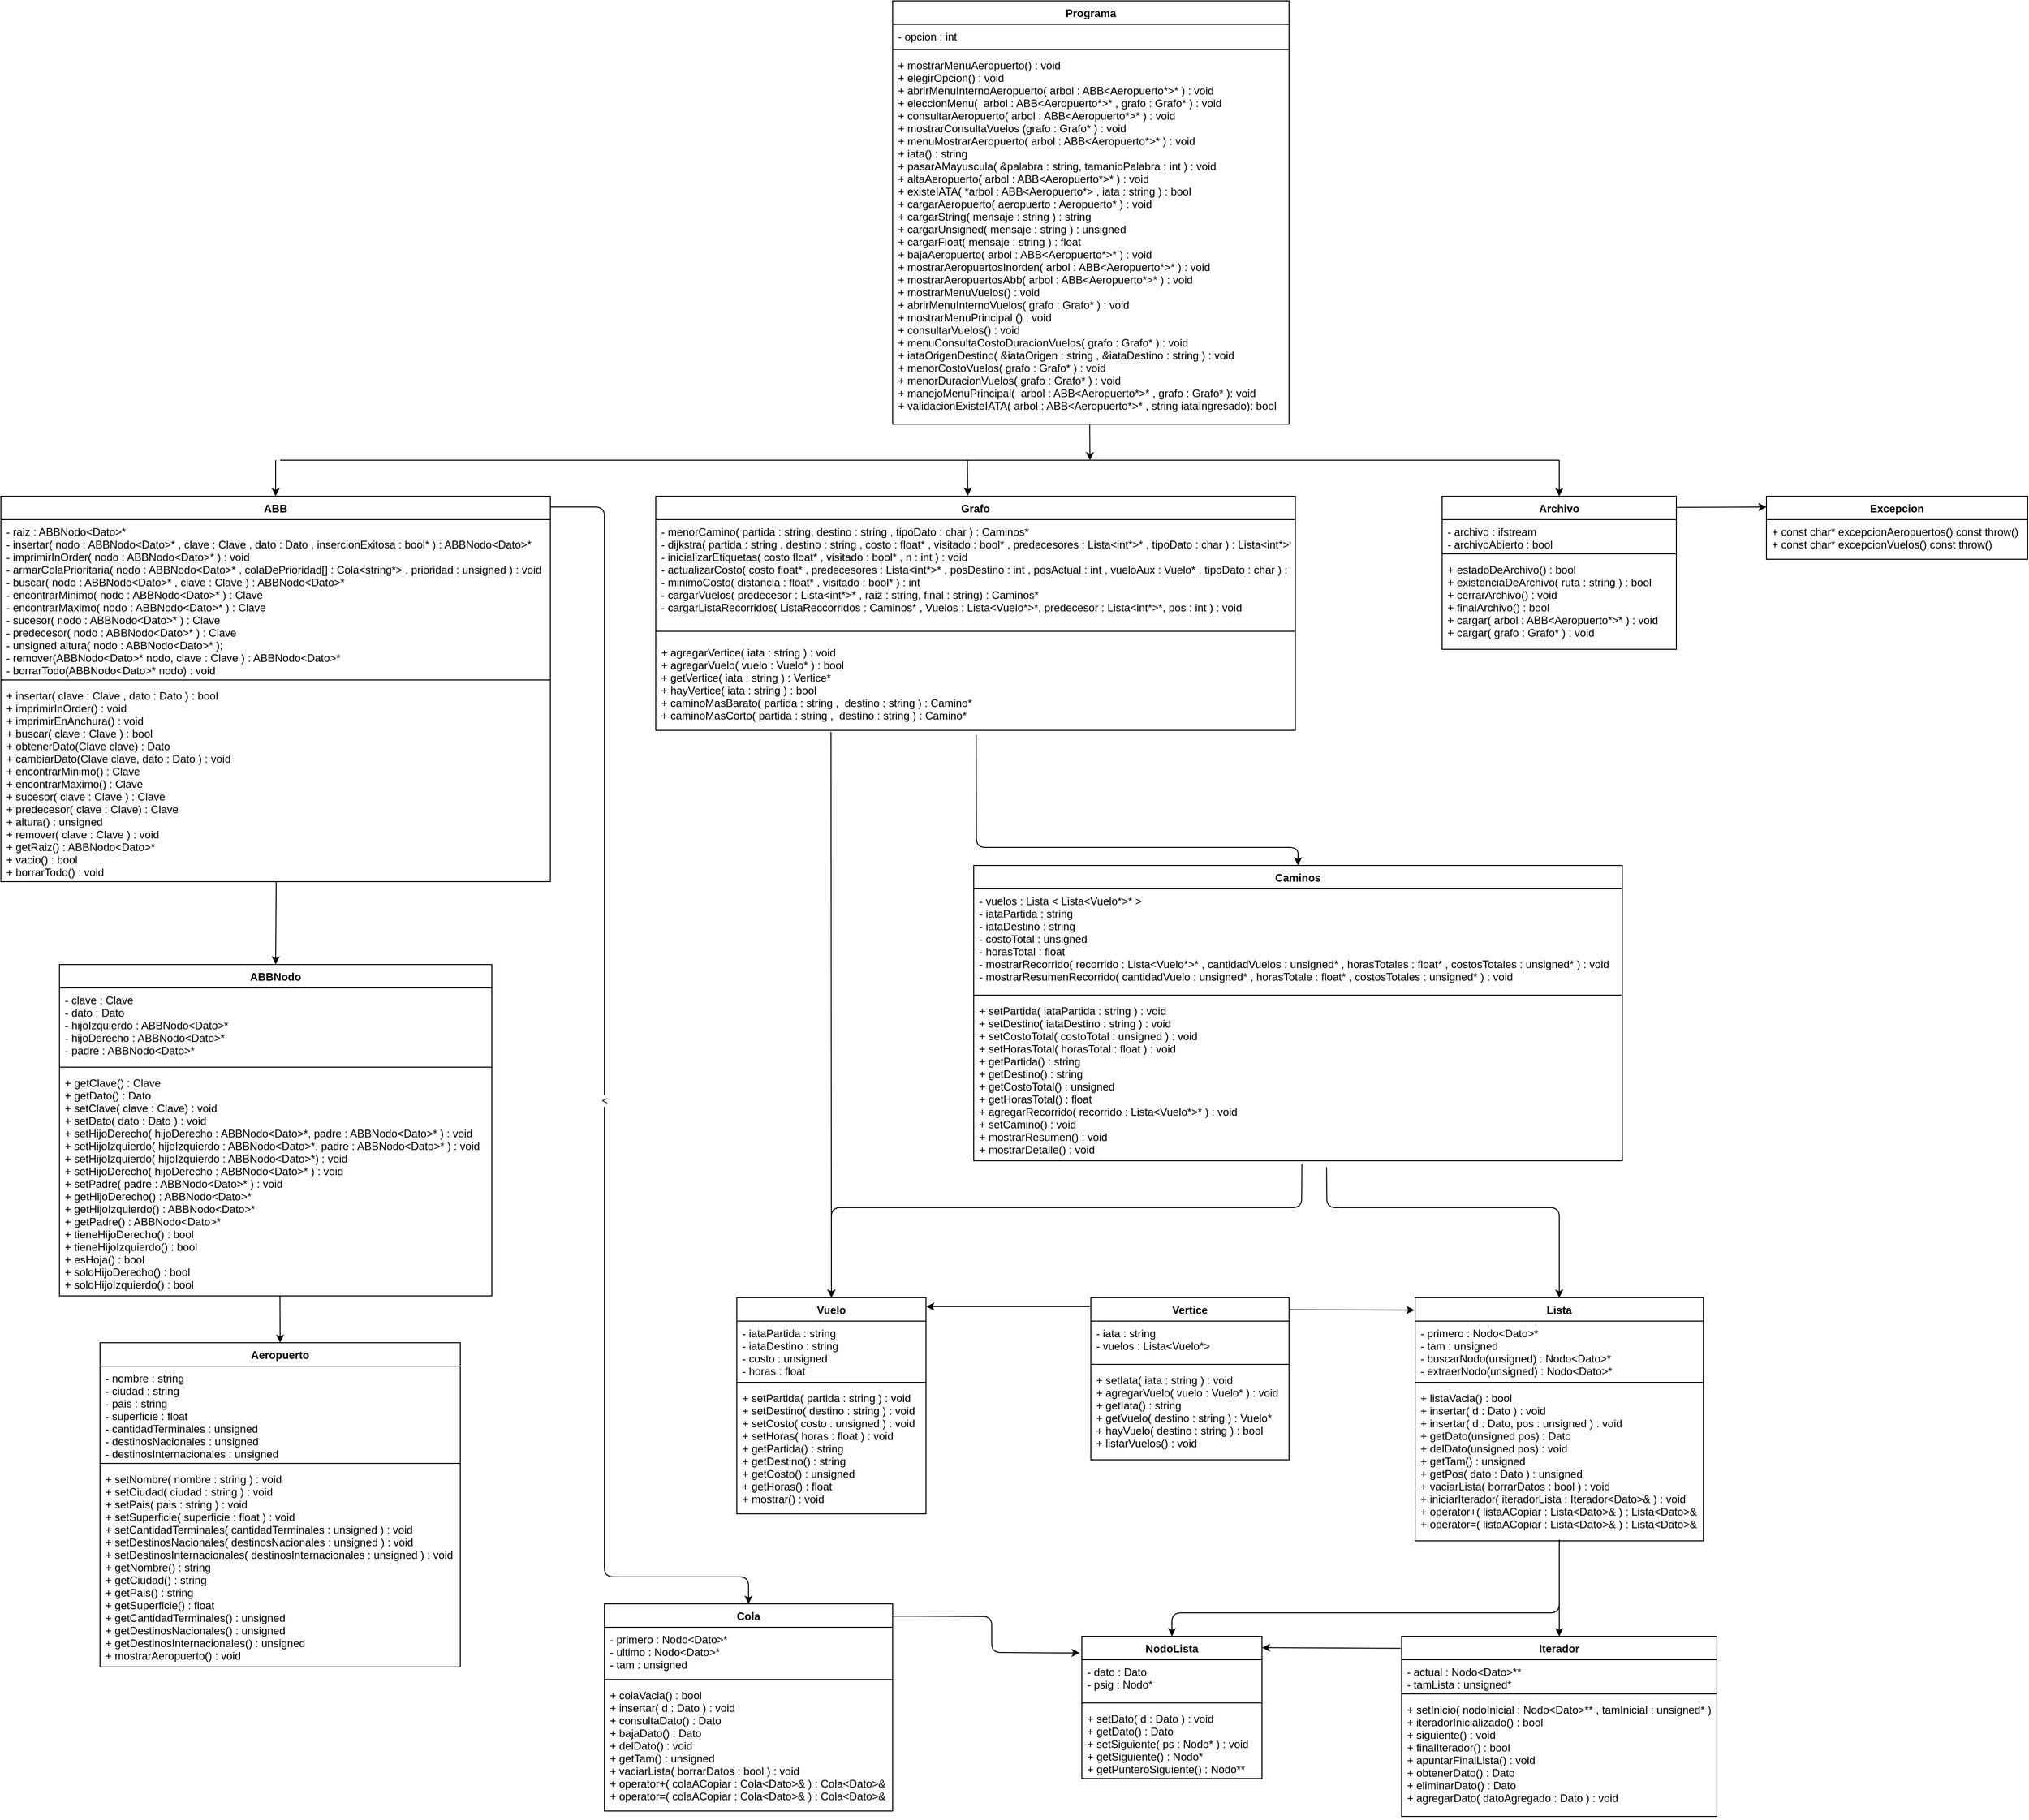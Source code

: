 <mxfile version="13.6.2" type="device"><diagram id="EdlmOmNtCArlToKHV2qx" name="Page-1"><mxGraphModel dx="2365" dy="1478" grid="1" gridSize="10" guides="1" tooltips="1" connect="1" arrows="1" fold="1" page="1" pageScale="1" pageWidth="827" pageHeight="1169" math="0" shadow="0"><root><mxCell id="0"/><mxCell id="1" parent="0"/><mxCell id="-41DYTBYO5RhcTY8JkM4-1" value="Archivo" style="swimlane;fontStyle=1;align=center;verticalAlign=top;childLayout=stackLayout;horizontal=1;startSize=26;horizontalStack=0;resizeParent=1;resizeParentMax=0;resizeLast=0;collapsible=1;marginBottom=0;" parent="1" vertex="1"><mxGeometry x="1610" y="610" width="260" height="170" as="geometry"><mxRectangle x="80" y="40" width="80" height="26" as="alternateBounds"/></mxGeometry></mxCell><mxCell id="-41DYTBYO5RhcTY8JkM4-2" value="- archivo : ifstream&#10;- archivoAbierto : bool" style="text;strokeColor=none;fillColor=none;align=left;verticalAlign=top;spacingLeft=4;spacingRight=4;overflow=hidden;rotatable=0;points=[[0,0.5],[1,0.5]];portConstraint=eastwest;" parent="-41DYTBYO5RhcTY8JkM4-1" vertex="1"><mxGeometry y="26" width="260" height="34" as="geometry"/></mxCell><mxCell id="-41DYTBYO5RhcTY8JkM4-3" value="" style="line;strokeWidth=1;fillColor=none;align=left;verticalAlign=middle;spacingTop=-1;spacingLeft=3;spacingRight=3;rotatable=0;labelPosition=right;points=[];portConstraint=eastwest;" parent="-41DYTBYO5RhcTY8JkM4-1" vertex="1"><mxGeometry y="60" width="260" height="8" as="geometry"/></mxCell><mxCell id="-41DYTBYO5RhcTY8JkM4-4" value="+ estadoDeArchivo() : bool &#10;+ existenciaDeArchivo( ruta : string ) : bool &#10;+ cerrarArchivo() : void &#10;+ finalArchivo() : bool &#10;+ cargar( arbol : ABB&lt;Aeropuerto*&gt;* ) : void &#10;+ cargar( grafo : Grafo* ) : void " style="text;strokeColor=none;fillColor=none;align=left;verticalAlign=top;spacingLeft=4;spacingRight=4;overflow=hidden;rotatable=0;points=[[0,0.5],[1,0.5]];portConstraint=eastwest;" parent="-41DYTBYO5RhcTY8JkM4-1" vertex="1"><mxGeometry y="68" width="260" height="102" as="geometry"/></mxCell><mxCell id="-41DYTBYO5RhcTY8JkM4-178" value="Excepcion" style="swimlane;fontStyle=1;align=center;verticalAlign=top;childLayout=stackLayout;horizontal=1;startSize=26;horizontalStack=0;resizeParent=1;resizeParentMax=0;resizeLast=0;collapsible=1;marginBottom=0;" parent="1" vertex="1"><mxGeometry x="1970" y="610" width="290" height="70" as="geometry"/></mxCell><mxCell id="-41DYTBYO5RhcTY8JkM4-181" value="+ const char* excepcionAeropuertos() const throw()&#10;+ const char* excepcionVuelos() const throw()" style="text;strokeColor=none;fillColor=none;align=left;verticalAlign=top;spacingLeft=4;spacingRight=4;overflow=hidden;rotatable=0;points=[[0,0.5],[1,0.5]];portConstraint=eastwest;" parent="-41DYTBYO5RhcTY8JkM4-178" vertex="1"><mxGeometry y="26" width="290" height="44" as="geometry"/></mxCell><mxCell id="-41DYTBYO5RhcTY8JkM4-17" value="Programa" style="swimlane;fontStyle=1;align=center;verticalAlign=top;childLayout=stackLayout;horizontal=1;startSize=26;horizontalStack=0;resizeParent=1;resizeParentMax=0;resizeLast=0;collapsible=1;marginBottom=0;" parent="1" vertex="1"><mxGeometry x="1000" y="60" width="440" height="470" as="geometry"/></mxCell><mxCell id="-41DYTBYO5RhcTY8JkM4-18" value="- opcion : int" style="text;strokeColor=none;fillColor=none;align=left;verticalAlign=top;spacingLeft=4;spacingRight=4;overflow=hidden;rotatable=0;points=[[0,0.5],[1,0.5]];portConstraint=eastwest;" parent="-41DYTBYO5RhcTY8JkM4-17" vertex="1"><mxGeometry y="26" width="440" height="24" as="geometry"/></mxCell><mxCell id="-41DYTBYO5RhcTY8JkM4-19" value="" style="line;strokeWidth=1;fillColor=none;align=left;verticalAlign=middle;spacingTop=-1;spacingLeft=3;spacingRight=3;rotatable=0;labelPosition=right;points=[];portConstraint=eastwest;" parent="-41DYTBYO5RhcTY8JkM4-17" vertex="1"><mxGeometry y="50" width="440" height="8" as="geometry"/></mxCell><mxCell id="-41DYTBYO5RhcTY8JkM4-20" value="+ mostrarMenuAeropuerto() : void &#10;+ elegirOpcion() : void &#10;+ abrirMenuInternoAeropuerto( arbol : ABB&lt;Aeropuerto*&gt;* ) : void &#10;+ eleccionMenu(  arbol : ABB&lt;Aeropuerto*&gt;* , grafo : Grafo* ) : void &#10;+ consultarAeropuerto( arbol : ABB&lt;Aeropuerto*&gt;* ) : void &#10;+ mostrarConsultaVuelos (grafo : Grafo* ) : void &#10;+ menuMostrarAeropuerto( arbol : ABB&lt;Aeropuerto*&gt;* ) : void &#10;+ iata() : string&#10;+ pasarAMayuscula( &amp;palabra : string, tamanioPalabra : int ) : void &#10;+ altaAeropuerto( arbol : ABB&lt;Aeropuerto*&gt;* ) : void &#10;+ existeIATA( *arbol : ABB&lt;Aeropuerto*&gt; , iata : string ) : bool&#10;+ cargarAeropuerto( aeropuerto : Aeropuerto* ) : void &#10;+ cargarString( mensaje : string ) : string &#10;+ cargarUnsigned( mensaje : string ) : unsigned &#10;+ cargarFloat( mensaje : string ) : float &#10;+ bajaAeropuerto( arbol : ABB&lt;Aeropuerto*&gt;* ) : void &#10;+ mostrarAeropuertosInorden( arbol : ABB&lt;Aeropuerto*&gt;* ) : void &#10;+ mostrarAeropuertosAbb( arbol : ABB&lt;Aeropuerto*&gt;* ) : void &#10;+ mostrarMenuVuelos() : void &#10;+ abrirMenuInternoVuelos( grafo : Grafo* ) : void &#10;+ mostrarMenuPrincipal () : void &#10;+ consultarVuelos() : void &#10;+ menuConsultaCostoDuracionVuelos( grafo : Grafo* ) : void &#10;+ iataOrigenDestino( &amp;iataOrigen : string , &amp;iataDestino : string ) : void &#10;+ menorCostoVuelos( grafo : Grafo* ) : void &#10;+ menorDuracionVuelos( grafo : Grafo* ) : void &#10;+ manejoMenuPrincipal(  arbol : ABB&lt;Aeropuerto*&gt;* , grafo : Grafo* ): void&#10;+ validacionExisteIATA( arbol : ABB&lt;Aeropuerto*&gt;* , string iataIngresado): bool" style="text;strokeColor=none;fillColor=none;align=left;verticalAlign=top;spacingLeft=4;spacingRight=4;overflow=hidden;rotatable=0;points=[[0,0.5],[1,0.5]];portConstraint=eastwest;" parent="-41DYTBYO5RhcTY8JkM4-17" vertex="1"><mxGeometry y="58" width="440" height="412" as="geometry"/></mxCell><mxCell id="-41DYTBYO5RhcTY8JkM4-174" value="ABBNodo" style="swimlane;fontStyle=1;align=center;verticalAlign=top;childLayout=stackLayout;horizontal=1;startSize=26;horizontalStack=0;resizeParent=1;resizeParentMax=0;resizeLast=0;collapsible=1;marginBottom=0;" parent="1" vertex="1"><mxGeometry x="75" y="1130" width="480" height="368" as="geometry"/></mxCell><mxCell id="-41DYTBYO5RhcTY8JkM4-175" value="- clave : Clave&#10;- dato : Dato&#10;- hijoIzquierdo : ABBNodo&lt;Dato&gt;*&#10;- hijoDerecho : ABBNodo&lt;Dato&gt;*&#10;- padre : ABBNodo&lt;Dato&gt;*" style="text;strokeColor=none;fillColor=none;align=left;verticalAlign=top;spacingLeft=4;spacingRight=4;overflow=hidden;rotatable=0;points=[[0,0.5],[1,0.5]];portConstraint=eastwest;" parent="-41DYTBYO5RhcTY8JkM4-174" vertex="1"><mxGeometry y="26" width="480" height="84" as="geometry"/></mxCell><mxCell id="-41DYTBYO5RhcTY8JkM4-176" value="" style="line;strokeWidth=1;fillColor=none;align=left;verticalAlign=middle;spacingTop=-1;spacingLeft=3;spacingRight=3;rotatable=0;labelPosition=right;points=[];portConstraint=eastwest;" parent="-41DYTBYO5RhcTY8JkM4-174" vertex="1"><mxGeometry y="110" width="480" height="8" as="geometry"/></mxCell><mxCell id="-41DYTBYO5RhcTY8JkM4-177" value="+ getClave() : Clave&#10;+ getDato() : Dato&#10;+ setClave( clave : Clave) : void&#10;+ setDato( dato : Dato ) : void&#10;+ setHijoDerecho( hijoDerecho : ABBNodo&lt;Dato&gt;*, padre : ABBNodo&lt;Dato&gt;* ) : void&#10;+ setHijoIzquierdo( hijoIzquierdo : ABBNodo&lt;Dato&gt;*, padre : ABBNodo&lt;Dato&gt;* ) : void&#10;+ setHijoIzquierdo( hijoIzquierdo : ABBNodo&lt;Dato&gt;*) : void&#10;+ setHijoDerecho( hijoDerecho : ABBNodo&lt;Dato&gt;* ) : void&#10;+ setPadre( padre : ABBNodo&lt;Dato&gt;* ) : void&#10;+ getHijoDerecho() : ABBNodo&lt;Dato&gt;*&#10;+ getHijoIzquierdo() : ABBNodo&lt;Dato&gt;*&#10;+ getPadre() : ABBNodo&lt;Dato&gt;*&#10;+ tieneHijoDerecho() : bool &#10;+ tieneHijoIzquierdo() : bool &#10;+ esHoja() : bool &#10;+ soloHijoDerecho() : bool &#10;+ soloHijoIzquierdo() : bool " style="text;strokeColor=none;fillColor=none;align=left;verticalAlign=top;spacingLeft=4;spacingRight=4;overflow=hidden;rotatable=0;points=[[0,0.5],[1,0.5]];portConstraint=eastwest;" parent="-41DYTBYO5RhcTY8JkM4-174" vertex="1"><mxGeometry y="118" width="480" height="250" as="geometry"/></mxCell><mxCell id="-41DYTBYO5RhcTY8JkM4-9" value="Aeropuerto" style="swimlane;fontStyle=1;align=center;verticalAlign=top;childLayout=stackLayout;horizontal=1;startSize=26;horizontalStack=0;resizeParent=1;resizeParentMax=0;resizeLast=0;collapsible=1;marginBottom=0;" parent="1" vertex="1"><mxGeometry x="120" y="1550" width="400" height="360" as="geometry"/></mxCell><mxCell id="-41DYTBYO5RhcTY8JkM4-10" value="- nombre : string&#10;- ciudad : string&#10;- pais : string&#10;- superficie : float&#10;- cantidadTerminales : unsigned&#10;- destinosNacionales : unsigned&#10;- destinosInternacionales : unsigned" style="text;strokeColor=none;fillColor=none;align=left;verticalAlign=top;spacingLeft=4;spacingRight=4;overflow=hidden;rotatable=0;points=[[0,0.5],[1,0.5]];portConstraint=eastwest;" parent="-41DYTBYO5RhcTY8JkM4-9" vertex="1"><mxGeometry y="26" width="400" height="104" as="geometry"/></mxCell><mxCell id="-41DYTBYO5RhcTY8JkM4-11" value="" style="line;strokeWidth=1;fillColor=none;align=left;verticalAlign=middle;spacingTop=-1;spacingLeft=3;spacingRight=3;rotatable=0;labelPosition=right;points=[];portConstraint=eastwest;" parent="-41DYTBYO5RhcTY8JkM4-9" vertex="1"><mxGeometry y="130" width="400" height="8" as="geometry"/></mxCell><mxCell id="-41DYTBYO5RhcTY8JkM4-12" value="+ setNombre( nombre : string ) : void &#10;+ setCiudad( ciudad : string ) : void &#10;+ setPais( pais : string ) : void &#10;+ setSuperficie( superficie : float ) : void &#10;+ setCantidadTerminales( cantidadTerminales : unsigned ) : void &#10;+ setDestinosNacionales( destinosNacionales : unsigned ) : void &#10;+ setDestinosInternacionales( destinosInternacionales : unsigned ) : void &#10;+ getNombre() : string &#10;+ getCiudad() : string &#10;+ getPais() : string &#10;+ getSuperficie() : float &#10;+ getCantidadTerminales() : unsigned &#10;+ getDestinosNacionales() : unsigned &#10;+ getDestinosInternacionales() : unsigned &#10;+ mostrarAeropuerto() : void" style="text;strokeColor=none;fillColor=none;align=left;verticalAlign=top;spacingLeft=4;spacingRight=4;overflow=hidden;rotatable=0;points=[[0,0.5],[1,0.5]];portConstraint=eastwest;spacingTop=0;" parent="-41DYTBYO5RhcTY8JkM4-9" vertex="1"><mxGeometry y="138" width="400" height="222" as="geometry"/></mxCell><mxCell id="-41DYTBYO5RhcTY8JkM4-201" value="" style="endArrow=classic;html=1;entryX=0.5;entryY=0;entryDx=0;entryDy=0;exitX=0.51;exitY=0.999;exitDx=0;exitDy=0;exitPerimeter=0;" parent="1" source="-41DYTBYO5RhcTY8JkM4-177" target="-41DYTBYO5RhcTY8JkM4-9" edge="1"><mxGeometry width="50" height="50" relative="1" as="geometry"><mxPoint x="314" y="1500" as="sourcePoint"/><mxPoint x="316" y="1500" as="targetPoint"/></mxGeometry></mxCell><mxCell id="-41DYTBYO5RhcTY8JkM4-203" value="" style="endArrow=none;html=1;" parent="1" edge="1"><mxGeometry width="50" height="50" relative="1" as="geometry"><mxPoint x="320" y="570" as="sourcePoint"/><mxPoint x="1740" y="570" as="targetPoint"/></mxGeometry></mxCell><mxCell id="-41DYTBYO5RhcTY8JkM4-204" value="" style="endArrow=classic;html=1;exitX=0.497;exitY=1;exitDx=0;exitDy=0;exitPerimeter=0;" parent="1" source="-41DYTBYO5RhcTY8JkM4-20" edge="1"><mxGeometry width="50" height="50" relative="1" as="geometry"><mxPoint x="1370" y="830" as="sourcePoint"/><mxPoint x="1219" y="570" as="targetPoint"/></mxGeometry></mxCell><mxCell id="-41DYTBYO5RhcTY8JkM4-205" value="" style="endArrow=classic;html=1;entryX=0.5;entryY=0;entryDx=0;entryDy=0;" parent="1" target="-41DYTBYO5RhcTY8JkM4-170" edge="1"><mxGeometry width="50" height="50" relative="1" as="geometry"><mxPoint x="315" y="570" as="sourcePoint"/><mxPoint x="1120" y="360" as="targetPoint"/></mxGeometry></mxCell><mxCell id="-41DYTBYO5RhcTY8JkM4-206" value="" style="endArrow=classic;html=1;" parent="1" target="-41DYTBYO5RhcTY8JkM4-1" edge="1"><mxGeometry width="50" height="50" relative="1" as="geometry"><mxPoint x="1740" y="570" as="sourcePoint"/><mxPoint x="1800" y="650" as="targetPoint"/></mxGeometry></mxCell><mxCell id="-41DYTBYO5RhcTY8JkM4-207" value="" style="endArrow=classic;html=1;entryX=0.488;entryY=-0.002;entryDx=0;entryDy=0;entryPerimeter=0;" parent="1" target="-41DYTBYO5RhcTY8JkM4-166" edge="1"><mxGeometry width="50" height="50" relative="1" as="geometry"><mxPoint x="1083" y="570" as="sourcePoint"/><mxPoint x="325.0" y="650" as="targetPoint"/><Array as="points"/></mxGeometry></mxCell><mxCell id="-41DYTBYO5RhcTY8JkM4-213" value="" style="endArrow=classic;html=1;exitX=-0.003;exitY=0.067;exitDx=0;exitDy=0;exitPerimeter=0;entryX=1;entryY=0.08;entryDx=0;entryDy=0;entryPerimeter=0;" parent="1" source="-41DYTBYO5RhcTY8JkM4-182" target="-41DYTBYO5RhcTY8JkM4-190" edge="1"><mxGeometry width="50" height="50" relative="1" as="geometry"><mxPoint x="1730" y="1370" as="sourcePoint"/><mxPoint x="1420" y="1421" as="targetPoint"/></mxGeometry></mxCell><mxCell id="-41DYTBYO5RhcTY8JkM4-218" value="" style="endArrow=classic;html=1;entryX=0.5;entryY=0;entryDx=0;entryDy=0;exitX=0.5;exitY=0.993;exitDx=0;exitDy=0;exitPerimeter=0;" parent="1" source="-41DYTBYO5RhcTY8JkM4-189" target="-41DYTBYO5RhcTY8JkM4-190" edge="1"><mxGeometry width="50" height="50" relative="1" as="geometry"><mxPoint x="1492" y="1353" as="sourcePoint"/><mxPoint x="1540" y="1350" as="targetPoint"/><Array as="points"><mxPoint x="1740" y="1850"/><mxPoint x="1310" y="1850"/></Array></mxGeometry></mxCell><mxCell id="-41DYTBYO5RhcTY8JkM4-219" value="" style="endArrow=classic;html=1;entryX=1.001;entryY=0.041;entryDx=0;entryDy=0;entryPerimeter=0;exitX=-0.005;exitY=0.055;exitDx=0;exitDy=0;exitPerimeter=0;" parent="1" source="-41DYTBYO5RhcTY8JkM4-194" target="-41DYTBYO5RhcTY8JkM4-13" edge="1"><mxGeometry width="50" height="50" relative="1" as="geometry"><mxPoint x="1180" y="1124" as="sourcePoint"/><mxPoint x="1090" y="1080" as="targetPoint"/><Array as="points"/></mxGeometry></mxCell><mxCell id="-41DYTBYO5RhcTY8JkM4-224" value="" style="endArrow=classic;html=1;exitX=0.5;exitY=1;exitDx=0;exitDy=0;entryX=0.5;entryY=0;entryDx=0;entryDy=0;" parent="1" source="-41DYTBYO5RhcTY8JkM4-186" target="-41DYTBYO5RhcTY8JkM4-182" edge="1"><mxGeometry width="50" height="50" relative="1" as="geometry"><mxPoint x="1550" y="1360" as="sourcePoint"/><mxPoint x="1740" y="1400" as="targetPoint"/></mxGeometry></mxCell><mxCell id="-41DYTBYO5RhcTY8JkM4-225" value="" style="endArrow=classic;html=1;exitX=0.999;exitY=0.059;exitDx=0;exitDy=0;exitPerimeter=0;entryX=-0.012;entryY=0.117;entryDx=0;entryDy=0;entryPerimeter=0;" parent="1" source="-41DYTBYO5RhcTY8JkM4-208" edge="1" target="-41DYTBYO5RhcTY8JkM4-190"><mxGeometry width="50" height="50" relative="1" as="geometry"><mxPoint x="1140" y="1480" as="sourcePoint"/><mxPoint x="1218" y="1424" as="targetPoint"/><Array as="points"><mxPoint x="1110" y="1854"/><mxPoint x="1110" y="1894"/></Array></mxGeometry></mxCell><mxCell id="-41DYTBYO5RhcTY8JkM4-226" value="&amp;lt;" style="endArrow=classic;html=1;exitX=1;exitY=0.028;exitDx=0;exitDy=0;exitPerimeter=0;entryX=0.5;entryY=0;entryDx=0;entryDy=0;" parent="1" source="-41DYTBYO5RhcTY8JkM4-170" target="-41DYTBYO5RhcTY8JkM4-208" edge="1"><mxGeometry width="50" height="50" relative="1" as="geometry"><mxPoint x="620" y="700" as="sourcePoint"/><mxPoint x="680" y="1820" as="targetPoint"/><Array as="points"><mxPoint x="680" y="622"/><mxPoint x="680" y="1212"/><mxPoint x="680" y="1810"/><mxPoint x="840" y="1810"/></Array></mxGeometry></mxCell><mxCell id="-41DYTBYO5RhcTY8JkM4-200" value="" style="endArrow=classic;html=1;entryX=0.5;entryY=0;entryDx=0;entryDy=0;exitX=0.501;exitY=1.001;exitDx=0;exitDy=0;exitPerimeter=0;" parent="1" source="-41DYTBYO5RhcTY8JkM4-173" target="-41DYTBYO5RhcTY8JkM4-174" edge="1"><mxGeometry width="50" height="50" relative="1" as="geometry"><mxPoint x="300" y="1130" as="sourcePoint"/><mxPoint x="350" y="1080" as="targetPoint"/></mxGeometry></mxCell><mxCell id="-41DYTBYO5RhcTY8JkM4-227" value="" style="endArrow=classic;html=1;exitX=1.001;exitY=0.073;exitDx=0;exitDy=0;exitPerimeter=0;" parent="1" source="-41DYTBYO5RhcTY8JkM4-1" edge="1"><mxGeometry width="50" height="50" relative="1" as="geometry"><mxPoint x="1890" y="680" as="sourcePoint"/><mxPoint x="1970" y="622" as="targetPoint"/></mxGeometry></mxCell><mxCell id="-41DYTBYO5RhcTY8JkM4-166" value="Grafo" style="swimlane;fontStyle=1;align=center;verticalAlign=top;childLayout=stackLayout;horizontal=1;startSize=26;horizontalStack=0;resizeParent=1;resizeParentMax=0;resizeLast=0;collapsible=1;marginBottom=0;" parent="1" vertex="1"><mxGeometry x="737" y="610" width="710" height="260" as="geometry"><mxRectangle x="740" y="670" width="60" height="26" as="alternateBounds"/></mxGeometry></mxCell><mxCell id="-41DYTBYO5RhcTY8JkM4-167" value="- menorCamino( partida : string, destino : string , tipoDato : char ) : Caminos*&#10;- dijkstra( partida : string , destino : string , costo : float* , visitado : bool* , predecesores : Lista&lt;int*&gt;* , tipoDato : char ) : Lista&lt;int*&gt;*&#10;- inicializarEtiquetas( costo float* , visitado : bool* , n : int ) : void&#10;- actualizarCosto( costo float* , predecesores : Lista&lt;int*&gt;* , posDestino : int , posActual : int , vueloAux : Vuelo* , tipoDato : char ) : void&#10;- minimoCosto( distancia : float* , visitado : bool* ) : int&#10;- cargarVuelos( predecesor : Lista&lt;int*&gt;* , raiz : string, final : string) : Caminos*&#10;&#9;- cargarListaRecorridos( ListaReccorridos : Caminos* , Vuelos : Lista&lt;Vuelo*&gt;*, predecesor : Lista&lt;int*&gt;*, pos : int ) : void&#10;" style="text;strokeColor=none;fillColor=none;align=left;verticalAlign=top;spacingLeft=4;spacingRight=4;overflow=hidden;rotatable=0;points=[[0,0.5],[1,0.5]];portConstraint=eastwest;" parent="-41DYTBYO5RhcTY8JkM4-166" vertex="1"><mxGeometry y="26" width="710" height="114" as="geometry"/></mxCell><mxCell id="-41DYTBYO5RhcTY8JkM4-168" value="" style="line;strokeWidth=1;fillColor=none;align=left;verticalAlign=middle;spacingTop=-1;spacingLeft=3;spacingRight=3;rotatable=0;labelPosition=right;points=[];portConstraint=eastwest;" parent="-41DYTBYO5RhcTY8JkM4-166" vertex="1"><mxGeometry y="140" width="710" height="20" as="geometry"/></mxCell><mxCell id="-41DYTBYO5RhcTY8JkM4-169" value="+ agregarVertice( iata : string ) : void&#10;+ agregarVuelo( vuelo : Vuelo* ) : bool&#10;+ getVertice( iata : string ) : Vertice*&#10;+ hayVertice( iata : string ) : bool&#10;+ caminoMasBarato( partida : string ,  destino : string ) : Camino*&#10;+ caminoMasCorto( partida : string ,  destino : string ) : Camino*" style="text;strokeColor=none;fillColor=none;align=left;verticalAlign=top;spacingLeft=4;spacingRight=4;overflow=hidden;rotatable=0;points=[[0,0.5],[1,0.5]];portConstraint=eastwest;" parent="-41DYTBYO5RhcTY8JkM4-166" vertex="1"><mxGeometry y="160" width="710" height="100" as="geometry"/></mxCell><mxCell id="-41DYTBYO5RhcTY8JkM4-170" value="ABB" style="swimlane;fontStyle=1;align=center;verticalAlign=top;childLayout=stackLayout;horizontal=1;startSize=26;horizontalStack=0;resizeParent=1;resizeParentMax=0;resizeLast=0;collapsible=1;marginBottom=0;" parent="1" vertex="1"><mxGeometry x="10" y="610" width="610" height="428" as="geometry"/></mxCell><mxCell id="-41DYTBYO5RhcTY8JkM4-171" value="- raiz : ABBNodo&lt;Dato&gt;* &#10;- insertar( nodo : ABBNodo&lt;Dato&gt;* , clave : Clave , dato : Dato , insercionExitosa : bool* ) : ABBNodo&lt;Dato&gt;* &#10;- imprimirInOrder( nodo : ABBNodo&lt;Dato&gt;* ) : void &#10;- armarColaPrioritaria( nodo : ABBNodo&lt;Dato&gt;* , colaDePrioridad[] : Cola&lt;string*&gt; , prioridad : unsigned ) : void &#10;- buscar( nodo : ABBNodo&lt;Dato&gt;* , clave : Clave ) : ABBNodo&lt;Dato&gt;*&#10;- encontrarMinimo( nodo : ABBNodo&lt;Dato&gt;* ) : Clave &#10;- encontrarMaximo( nodo : ABBNodo&lt;Dato&gt;* ) : Clave &#10;- sucesor( nodo : ABBNodo&lt;Dato&gt;* ) : Clave &#10;- predecesor( nodo : ABBNodo&lt;Dato&gt;* ) : Clave &#10;- unsigned altura( nodo : ABBNodo&lt;Dato&gt;* );&#10;- remover(ABBNodo&lt;Dato&gt;* nodo, clave : Clave ) : ABBNodo&lt;Dato&gt;* &#10;- borrarTodo(ABBNodo&lt;Dato&gt;* nodo) : void " style="text;strokeColor=none;fillColor=none;align=left;verticalAlign=top;spacingLeft=4;spacingRight=4;overflow=hidden;rotatable=0;points=[[0,0.5],[1,0.5]];portConstraint=eastwest;" parent="-41DYTBYO5RhcTY8JkM4-170" vertex="1"><mxGeometry y="26" width="610" height="174" as="geometry"/></mxCell><mxCell id="-41DYTBYO5RhcTY8JkM4-172" value="" style="line;strokeWidth=1;fillColor=none;align=left;verticalAlign=middle;spacingTop=-1;spacingLeft=3;spacingRight=3;rotatable=0;labelPosition=right;points=[];portConstraint=eastwest;" parent="-41DYTBYO5RhcTY8JkM4-170" vertex="1"><mxGeometry y="200" width="610" height="8" as="geometry"/></mxCell><mxCell id="-41DYTBYO5RhcTY8JkM4-173" value="+ insertar( clave : Clave , dato : Dato ) : bool&#10;+ imprimirInOrder() : void &#10;+ imprimirEnAnchura() : void &#10;+ buscar( clave : Clave ) : bool&#10;+ obtenerDato(Clave clave) : Dato &#10;+ cambiarDato(Clave clave, dato : Dato ) : void &#10;+ encontrarMinimo() : Clave &#10;+ encontrarMaximo() : Clave &#10;+ sucesor( clave : Clave ) : Clave &#10;+ predecesor( clave : Clave) : Clave &#10;+ altura() : unsigned &#10;+ remover( clave : Clave ) : void &#10;+ getRaiz() : ABBNodo&lt;Dato&gt;*&#10;+ vacio() : bool&#10;+ borrarTodo() : void " style="text;strokeColor=none;fillColor=none;align=left;verticalAlign=top;spacingLeft=4;spacingRight=4;overflow=hidden;rotatable=0;points=[[0,0.5],[1,0.5]];portConstraint=eastwest;" parent="-41DYTBYO5RhcTY8JkM4-170" vertex="1"><mxGeometry y="208" width="610" height="220" as="geometry"/></mxCell><mxCell id="Nk0hwr0Ylj_uXyUNTBlM-7" value="" style="endArrow=classic;html=1;exitX=1.003;exitY=0.074;exitDx=0;exitDy=0;exitPerimeter=0;entryX=-0.002;entryY=0.051;entryDx=0;entryDy=0;entryPerimeter=0;" edge="1" parent="1" source="-41DYTBYO5RhcTY8JkM4-194" target="-41DYTBYO5RhcTY8JkM4-186"><mxGeometry width="50" height="50" relative="1" as="geometry"><mxPoint x="1470" y="1200" as="sourcePoint"/><mxPoint x="1520" y="1150" as="targetPoint"/></mxGeometry></mxCell><mxCell id="-41DYTBYO5RhcTY8JkM4-208" value="Cola" style="swimlane;fontStyle=1;align=center;verticalAlign=top;childLayout=stackLayout;horizontal=1;startSize=26;horizontalStack=0;resizeParent=1;resizeParentMax=0;resizeLast=0;collapsible=1;marginBottom=0;" parent="1" vertex="1"><mxGeometry x="680" y="1840" width="320" height="230" as="geometry"/></mxCell><mxCell id="-41DYTBYO5RhcTY8JkM4-209" value="- primero : Nodo&lt;Dato&gt;*&#10;- ultimo : Nodo&lt;Dato&gt;*&#10;- tam : unsigned" style="text;strokeColor=none;fillColor=none;align=left;verticalAlign=top;spacingLeft=4;spacingRight=4;overflow=hidden;rotatable=0;points=[[0,0.5],[1,0.5]];portConstraint=eastwest;" parent="-41DYTBYO5RhcTY8JkM4-208" vertex="1"><mxGeometry y="26" width="320" height="54" as="geometry"/></mxCell><mxCell id="-41DYTBYO5RhcTY8JkM4-210" value="" style="line;strokeWidth=1;fillColor=none;align=left;verticalAlign=middle;spacingTop=-1;spacingLeft=3;spacingRight=3;rotatable=0;labelPosition=right;points=[];portConstraint=eastwest;" parent="-41DYTBYO5RhcTY8JkM4-208" vertex="1"><mxGeometry y="80" width="320" height="8" as="geometry"/></mxCell><mxCell id="-41DYTBYO5RhcTY8JkM4-211" value="+ colaVacia() : bool &#10;+ insertar( d : Dato ) : void&#10;+ consultaDato() : Dato&#10;+ bajaDato() : Dato&#10;+ delDato() : void&#10;+ getTam() : unsigned&#10;+ vaciarLista( borrarDatos : bool ) : void &#10;+ operator+( colaACopiar : Cola&lt;Dato&gt;&amp; ) : Cola&lt;Dato&gt;&amp; &#10;+ operator=( colaACopiar : Cola&lt;Dato&gt;&amp; ) : Cola&lt;Dato&gt;&amp; " style="text;strokeColor=none;fillColor=none;align=left;verticalAlign=top;spacingLeft=4;spacingRight=4;overflow=hidden;rotatable=0;points=[[0,0.5],[1,0.5]];portConstraint=eastwest;" parent="-41DYTBYO5RhcTY8JkM4-208" vertex="1"><mxGeometry y="88" width="320" height="142" as="geometry"/></mxCell><mxCell id="-41DYTBYO5RhcTY8JkM4-190" value="NodoLista" style="swimlane;fontStyle=1;align=center;verticalAlign=top;childLayout=stackLayout;horizontal=1;startSize=26;horizontalStack=0;resizeParent=1;resizeParentMax=0;resizeLast=0;collapsible=1;marginBottom=0;" parent="1" vertex="1"><mxGeometry x="1210" y="1876" width="200" height="158" as="geometry"/></mxCell><mxCell id="-41DYTBYO5RhcTY8JkM4-191" value="- dato : Dato&#10;- psig : Nodo*" style="text;strokeColor=none;fillColor=none;align=left;verticalAlign=top;spacingLeft=4;spacingRight=4;overflow=hidden;rotatable=0;points=[[0,0.5],[1,0.5]];portConstraint=eastwest;" parent="-41DYTBYO5RhcTY8JkM4-190" vertex="1"><mxGeometry y="26" width="200" height="44" as="geometry"/></mxCell><mxCell id="-41DYTBYO5RhcTY8JkM4-192" value="" style="line;strokeWidth=1;fillColor=none;align=left;verticalAlign=middle;spacingTop=-1;spacingLeft=3;spacingRight=3;rotatable=0;labelPosition=right;points=[];portConstraint=eastwest;" parent="-41DYTBYO5RhcTY8JkM4-190" vertex="1"><mxGeometry y="70" width="200" height="8" as="geometry"/></mxCell><mxCell id="-41DYTBYO5RhcTY8JkM4-193" value="+ setDato( d : Dato ) : void&#10;+ getDato() : Dato&#10;+ setSiguiente( ps : Nodo* ) : void&#10;+ getSiguiente() : Nodo*&#10;+ getPunteroSiguiente() : Nodo**" style="text;strokeColor=none;fillColor=none;align=left;verticalAlign=top;spacingLeft=4;spacingRight=4;overflow=hidden;rotatable=0;points=[[0,0.5],[1,0.5]];portConstraint=eastwest;" parent="-41DYTBYO5RhcTY8JkM4-190" vertex="1"><mxGeometry y="78" width="200" height="80" as="geometry"/></mxCell><mxCell id="-41DYTBYO5RhcTY8JkM4-182" value="Iterador" style="swimlane;fontStyle=1;align=center;verticalAlign=top;childLayout=stackLayout;horizontal=1;startSize=26;horizontalStack=0;resizeParent=1;resizeParentMax=0;resizeLast=0;collapsible=1;marginBottom=0;" parent="1" vertex="1"><mxGeometry x="1565" y="1876" width="350" height="200" as="geometry"/></mxCell><mxCell id="-41DYTBYO5RhcTY8JkM4-183" value="- actual : Nodo&lt;Dato&gt;**&#10;- tamLista : unsigned*" style="text;strokeColor=none;fillColor=none;align=left;verticalAlign=top;spacingLeft=4;spacingRight=4;overflow=hidden;rotatable=0;points=[[0,0.5],[1,0.5]];portConstraint=eastwest;" parent="-41DYTBYO5RhcTY8JkM4-182" vertex="1"><mxGeometry y="26" width="350" height="34" as="geometry"/></mxCell><mxCell id="-41DYTBYO5RhcTY8JkM4-184" value="" style="line;strokeWidth=1;fillColor=none;align=left;verticalAlign=middle;spacingTop=-1;spacingLeft=3;spacingRight=3;rotatable=0;labelPosition=right;points=[];portConstraint=eastwest;" parent="-41DYTBYO5RhcTY8JkM4-182" vertex="1"><mxGeometry y="60" width="350" height="8" as="geometry"/></mxCell><mxCell id="-41DYTBYO5RhcTY8JkM4-185" value="+ setInicio( nodoInicial : Nodo&lt;Dato&gt;** , tamInicial : unsigned* ) : void&#10;+ iteradorInicializado() : bool&#10;+ siguiente() : void&#10;+ finalIterador() : bool&#10;+ apuntarFinalLista() : void&#10;+ obtenerDato() : Dato&#10;+ eliminarDato() : Dato&#10;+ agregarDato( datoAgregado : Dato ) : void" style="text;strokeColor=none;fillColor=none;align=left;verticalAlign=top;spacingLeft=4;spacingRight=4;overflow=hidden;rotatable=0;points=[[0,0.5],[1,0.5]];portConstraint=eastwest;" parent="-41DYTBYO5RhcTY8JkM4-182" vertex="1"><mxGeometry y="68" width="350" height="132" as="geometry"/></mxCell><mxCell id="-41DYTBYO5RhcTY8JkM4-13" value="Vuelo" style="swimlane;fontStyle=1;align=center;verticalAlign=top;childLayout=stackLayout;horizontal=1;startSize=26;horizontalStack=0;resizeParent=1;resizeParentMax=0;resizeLast=0;collapsible=1;marginBottom=0;" parent="1" vertex="1"><mxGeometry x="827" y="1500" width="210" height="240" as="geometry"/></mxCell><mxCell id="-41DYTBYO5RhcTY8JkM4-14" value="- iataPartida : string&#10;- iataDestino : string&#10;- costo : unsigned&#10;- horas : float" style="text;strokeColor=none;fillColor=none;align=left;verticalAlign=top;spacingLeft=4;spacingRight=4;overflow=hidden;rotatable=0;points=[[0,0.5],[1,0.5]];portConstraint=eastwest;" parent="-41DYTBYO5RhcTY8JkM4-13" vertex="1"><mxGeometry y="26" width="210" height="64" as="geometry"/></mxCell><mxCell id="-41DYTBYO5RhcTY8JkM4-15" value="" style="line;strokeWidth=1;fillColor=none;align=left;verticalAlign=middle;spacingTop=-1;spacingLeft=3;spacingRight=3;rotatable=0;labelPosition=right;points=[];portConstraint=eastwest;" parent="-41DYTBYO5RhcTY8JkM4-13" vertex="1"><mxGeometry y="90" width="210" height="8" as="geometry"/></mxCell><mxCell id="-41DYTBYO5RhcTY8JkM4-16" value="+ setPartida( partida : string ) : void&#10;+ setDestino( destino : string ) : void&#10;+ setCosto( costo : unsigned ) : void&#10;+ setHoras( horas : float ) : void&#10;+ getPartida() : string&#10;+ getDestino() : string&#10;+ getCosto() : unsigned&#10;+ getHoras() : float&#10;+ mostrar() : void" style="text;strokeColor=none;fillColor=none;align=left;verticalAlign=top;spacingLeft=4;spacingRight=4;overflow=hidden;rotatable=0;points=[[0,0.5],[1,0.5]];portConstraint=eastwest;" parent="-41DYTBYO5RhcTY8JkM4-13" vertex="1"><mxGeometry y="98" width="210" height="142" as="geometry"/></mxCell><mxCell id="-41DYTBYO5RhcTY8JkM4-194" value="Vertice" style="swimlane;fontStyle=1;align=center;verticalAlign=top;childLayout=stackLayout;horizontal=1;startSize=26;horizontalStack=0;resizeParent=1;resizeParentMax=0;resizeLast=0;collapsible=1;marginBottom=0;" parent="1" vertex="1"><mxGeometry x="1220" y="1500" width="220" height="180" as="geometry"/></mxCell><mxCell id="-41DYTBYO5RhcTY8JkM4-195" value="- iata : string&#10;- vuelos : Lista&lt;Vuelo*&gt;" style="text;strokeColor=none;fillColor=none;align=left;verticalAlign=top;spacingLeft=4;spacingRight=4;overflow=hidden;rotatable=0;points=[[0,0.5],[1,0.5]];portConstraint=eastwest;" parent="-41DYTBYO5RhcTY8JkM4-194" vertex="1"><mxGeometry y="26" width="220" height="44" as="geometry"/></mxCell><mxCell id="-41DYTBYO5RhcTY8JkM4-196" value="" style="line;strokeWidth=1;fillColor=none;align=left;verticalAlign=middle;spacingTop=-1;spacingLeft=3;spacingRight=3;rotatable=0;labelPosition=right;points=[];portConstraint=eastwest;" parent="-41DYTBYO5RhcTY8JkM4-194" vertex="1"><mxGeometry y="70" width="220" height="8" as="geometry"/></mxCell><mxCell id="-41DYTBYO5RhcTY8JkM4-197" value="+ setIata( iata : string ) : void&#10;+ agregarVuelo( vuelo : Vuelo* ) : void&#10;+ getIata() : string&#10;+ getVuelo( destino : string ) : Vuelo*&#10;+ hayVuelo( destino : string ) : bool&#10;+ listarVuelos() : void" style="text;strokeColor=none;fillColor=none;align=left;verticalAlign=top;spacingLeft=4;spacingRight=4;overflow=hidden;rotatable=0;points=[[0,0.5],[1,0.5]];portConstraint=eastwest;" parent="-41DYTBYO5RhcTY8JkM4-194" vertex="1"><mxGeometry y="78" width="220" height="102" as="geometry"/></mxCell><mxCell id="-41DYTBYO5RhcTY8JkM4-186" value="Lista" style="swimlane;fontStyle=1;align=center;verticalAlign=top;childLayout=stackLayout;horizontal=1;startSize=26;horizontalStack=0;resizeParent=1;resizeParentMax=0;resizeLast=0;collapsible=1;marginBottom=0;" parent="1" vertex="1"><mxGeometry x="1580" y="1500" width="320" height="270" as="geometry"/></mxCell><mxCell id="-41DYTBYO5RhcTY8JkM4-187" value="- primero : Nodo&lt;Dato&gt;*&#10;- tam : unsigned&#10;- buscarNodo(unsigned) : Nodo&lt;Dato&gt;*&#10;- extraerNodo(unsigned) : Nodo&lt;Dato&gt;*" style="text;strokeColor=none;fillColor=none;align=left;verticalAlign=top;spacingLeft=4;spacingRight=4;overflow=hidden;rotatable=0;points=[[0,0.5],[1,0.5]];portConstraint=eastwest;" parent="-41DYTBYO5RhcTY8JkM4-186" vertex="1"><mxGeometry y="26" width="320" height="64" as="geometry"/></mxCell><mxCell id="-41DYTBYO5RhcTY8JkM4-188" value="" style="line;strokeWidth=1;fillColor=none;align=left;verticalAlign=middle;spacingTop=-1;spacingLeft=3;spacingRight=3;rotatable=0;labelPosition=right;points=[];portConstraint=eastwest;" parent="-41DYTBYO5RhcTY8JkM4-186" vertex="1"><mxGeometry y="90" width="320" height="8" as="geometry"/></mxCell><mxCell id="-41DYTBYO5RhcTY8JkM4-189" value="+ listaVacia() : bool&#10;+ insertar( d : Dato ) : void&#10;+ insertar( d : Dato, pos : unsigned ) : void&#10;+ getDato(unsigned pos) : Dato&#10;+ delDato(unsigned pos) : void&#10;+ getTam() : unsigned&#10;+ getPos( dato : Dato ) : unsigned&#10;+ vaciarLista( borrarDatos : bool ) : void&#10;+ iniciarIterador( iteradorLista : Iterador&lt;Dato&gt;&amp; ) : void&#10;+ operator+( listaACopiar : Lista&lt;Dato&gt;&amp; ) : Lista&lt;Dato&gt;&amp;&#10;+ operator=( listaACopiar : Lista&lt;Dato&gt;&amp; ) : Lista&lt;Dato&gt;&amp;" style="text;strokeColor=none;fillColor=none;align=left;verticalAlign=top;spacingLeft=4;spacingRight=4;overflow=hidden;rotatable=0;points=[[0,0.5],[1,0.5]];portConstraint=eastwest;" parent="-41DYTBYO5RhcTY8JkM4-186" vertex="1"><mxGeometry y="98" width="320" height="172" as="geometry"/></mxCell><mxCell id="Nk0hwr0Ylj_uXyUNTBlM-1" value="Caminos" style="swimlane;fontStyle=1;align=center;verticalAlign=top;childLayout=stackLayout;horizontal=1;startSize=26;horizontalStack=0;resizeParent=1;resizeParentMax=0;resizeLast=0;collapsible=1;marginBottom=0;" vertex="1" parent="1"><mxGeometry x="1090" y="1020" width="720" height="328" as="geometry"/></mxCell><mxCell id="Nk0hwr0Ylj_uXyUNTBlM-2" value="- vuelos : Lista &lt; Lista&lt;Vuelo*&gt;* &gt;&#10;- iataPartida : string&#10;- iataDestino : string&#10;- costoTotal : unsigned&#10;- horasTotal : float&#10;- mostrarRecorrido( recorrido : Lista&lt;Vuelo*&gt;* , cantidadVuelos : unsigned* , horasTotales : float* , costosTotales : unsigned* ) : void&#10;- mostrarResumenRecorrido( cantidadVuelo : unsigned* , horasTotale : float* , costosTotales : unsigned* ) : void" style="text;strokeColor=none;fillColor=none;align=left;verticalAlign=top;spacingLeft=4;spacingRight=4;overflow=hidden;rotatable=0;points=[[0,0.5],[1,0.5]];portConstraint=eastwest;" vertex="1" parent="Nk0hwr0Ylj_uXyUNTBlM-1"><mxGeometry y="26" width="720" height="114" as="geometry"/></mxCell><mxCell id="Nk0hwr0Ylj_uXyUNTBlM-3" value="" style="line;strokeWidth=1;fillColor=none;align=left;verticalAlign=middle;spacingTop=-1;spacingLeft=3;spacingRight=3;rotatable=0;labelPosition=right;points=[];portConstraint=eastwest;" vertex="1" parent="Nk0hwr0Ylj_uXyUNTBlM-1"><mxGeometry y="140" width="720" height="8" as="geometry"/></mxCell><mxCell id="Nk0hwr0Ylj_uXyUNTBlM-4" value="+ setPartida( iataPartida : string ) : void&#10;+ setDestino( iataDestino : string ) : void&#10;+ setCostoTotal( costoTotal : unsigned ) : void&#10;+ setHorasTotal( horasTotal : float ) : void&#10;+ getPartida() : string&#10;+ getDestino() : string&#10;+ getCostoTotal() : unsigned&#10;+ getHorasTotal() : float&#10;+ agregarRecorrido( recorrido : Lista&lt;Vuelo*&gt;* ) : void&#10;+ setCamino() : void&#10;+ mostrarResumen() : void&#10;+ mostrarDetalle() : void" style="text;strokeColor=none;fillColor=none;align=left;verticalAlign=top;spacingLeft=4;spacingRight=4;overflow=hidden;rotatable=0;points=[[0,0.5],[1,0.5]];portConstraint=eastwest;" vertex="1" parent="Nk0hwr0Ylj_uXyUNTBlM-1"><mxGeometry y="148" width="720" height="180" as="geometry"/></mxCell><mxCell id="Nk0hwr0Ylj_uXyUNTBlM-10" value="" style="endArrow=classic;html=1;exitX=0.506;exitY=1.02;exitDx=0;exitDy=0;entryX=0.5;entryY=0;entryDx=0;entryDy=0;exitPerimeter=0;" edge="1" parent="1" source="Nk0hwr0Ylj_uXyUNTBlM-4" target="-41DYTBYO5RhcTY8JkM4-13"><mxGeometry width="50" height="50" relative="1" as="geometry"><mxPoint x="1460" y="1390" as="sourcePoint"/><mxPoint x="960" y="1490" as="targetPoint"/><Array as="points"><mxPoint x="1454" y="1400"/><mxPoint x="932" y="1400"/></Array></mxGeometry></mxCell><mxCell id="Nk0hwr0Ylj_uXyUNTBlM-11" value="" style="endArrow=classic;html=1;entryX=0.5;entryY=0;entryDx=0;entryDy=0;exitX=0.544;exitY=1.039;exitDx=0;exitDy=0;exitPerimeter=0;" edge="1" parent="1" source="Nk0hwr0Ylj_uXyUNTBlM-4" target="-41DYTBYO5RhcTY8JkM4-186"><mxGeometry width="50" height="50" relative="1" as="geometry"><mxPoint x="1530" y="1380" as="sourcePoint"/><mxPoint x="1480" y="1430" as="targetPoint"/><Array as="points"><mxPoint x="1482" y="1400"/><mxPoint x="1740" y="1400"/></Array></mxGeometry></mxCell><mxCell id="Nk0hwr0Ylj_uXyUNTBlM-9" value="" style="endArrow=classic;html=1;exitX=0.501;exitY=1.05;exitDx=0;exitDy=0;entryX=0.5;entryY=0;entryDx=0;entryDy=0;exitPerimeter=0;" edge="1" parent="1" source="-41DYTBYO5RhcTY8JkM4-169" target="Nk0hwr0Ylj_uXyUNTBlM-1"><mxGeometry width="50" height="50" relative="1" as="geometry"><mxPoint x="1260" y="1040" as="sourcePoint"/><mxPoint x="1210" y="1090" as="targetPoint"/><Array as="points"><mxPoint x="1093" y="1000"/><mxPoint x="1450" y="1000"/></Array></mxGeometry></mxCell><mxCell id="-41DYTBYO5RhcTY8JkM4-199" value="" style="endArrow=classic;html=1;exitX=0.274;exitY=1.017;exitDx=0;exitDy=0;entryX=0.5;entryY=0;entryDx=0;entryDy=0;exitPerimeter=0;" parent="1" source="-41DYTBYO5RhcTY8JkM4-169" target="-41DYTBYO5RhcTY8JkM4-13" edge="1"><mxGeometry width="50" height="50" relative="1" as="geometry"><mxPoint x="900" y="820" as="sourcePoint"/><mxPoint x="850" y="870" as="targetPoint"/></mxGeometry></mxCell></root></mxGraphModel></diagram></mxfile>